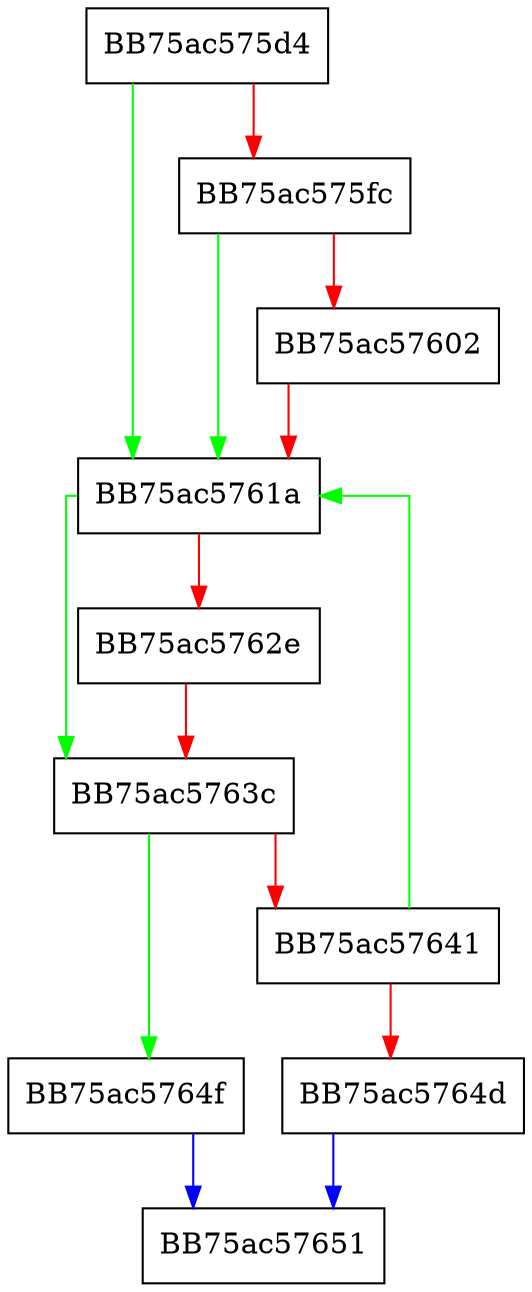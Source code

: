 digraph Skip {
  node [shape="box"];
  graph [splines=ortho];
  BB75ac575d4 -> BB75ac5761a [color="green"];
  BB75ac575d4 -> BB75ac575fc [color="red"];
  BB75ac575fc -> BB75ac5761a [color="green"];
  BB75ac575fc -> BB75ac57602 [color="red"];
  BB75ac57602 -> BB75ac5761a [color="red"];
  BB75ac5761a -> BB75ac5763c [color="green"];
  BB75ac5761a -> BB75ac5762e [color="red"];
  BB75ac5762e -> BB75ac5763c [color="red"];
  BB75ac5763c -> BB75ac5764f [color="green"];
  BB75ac5763c -> BB75ac57641 [color="red"];
  BB75ac57641 -> BB75ac5761a [color="green"];
  BB75ac57641 -> BB75ac5764d [color="red"];
  BB75ac5764d -> BB75ac57651 [color="blue"];
  BB75ac5764f -> BB75ac57651 [color="blue"];
}